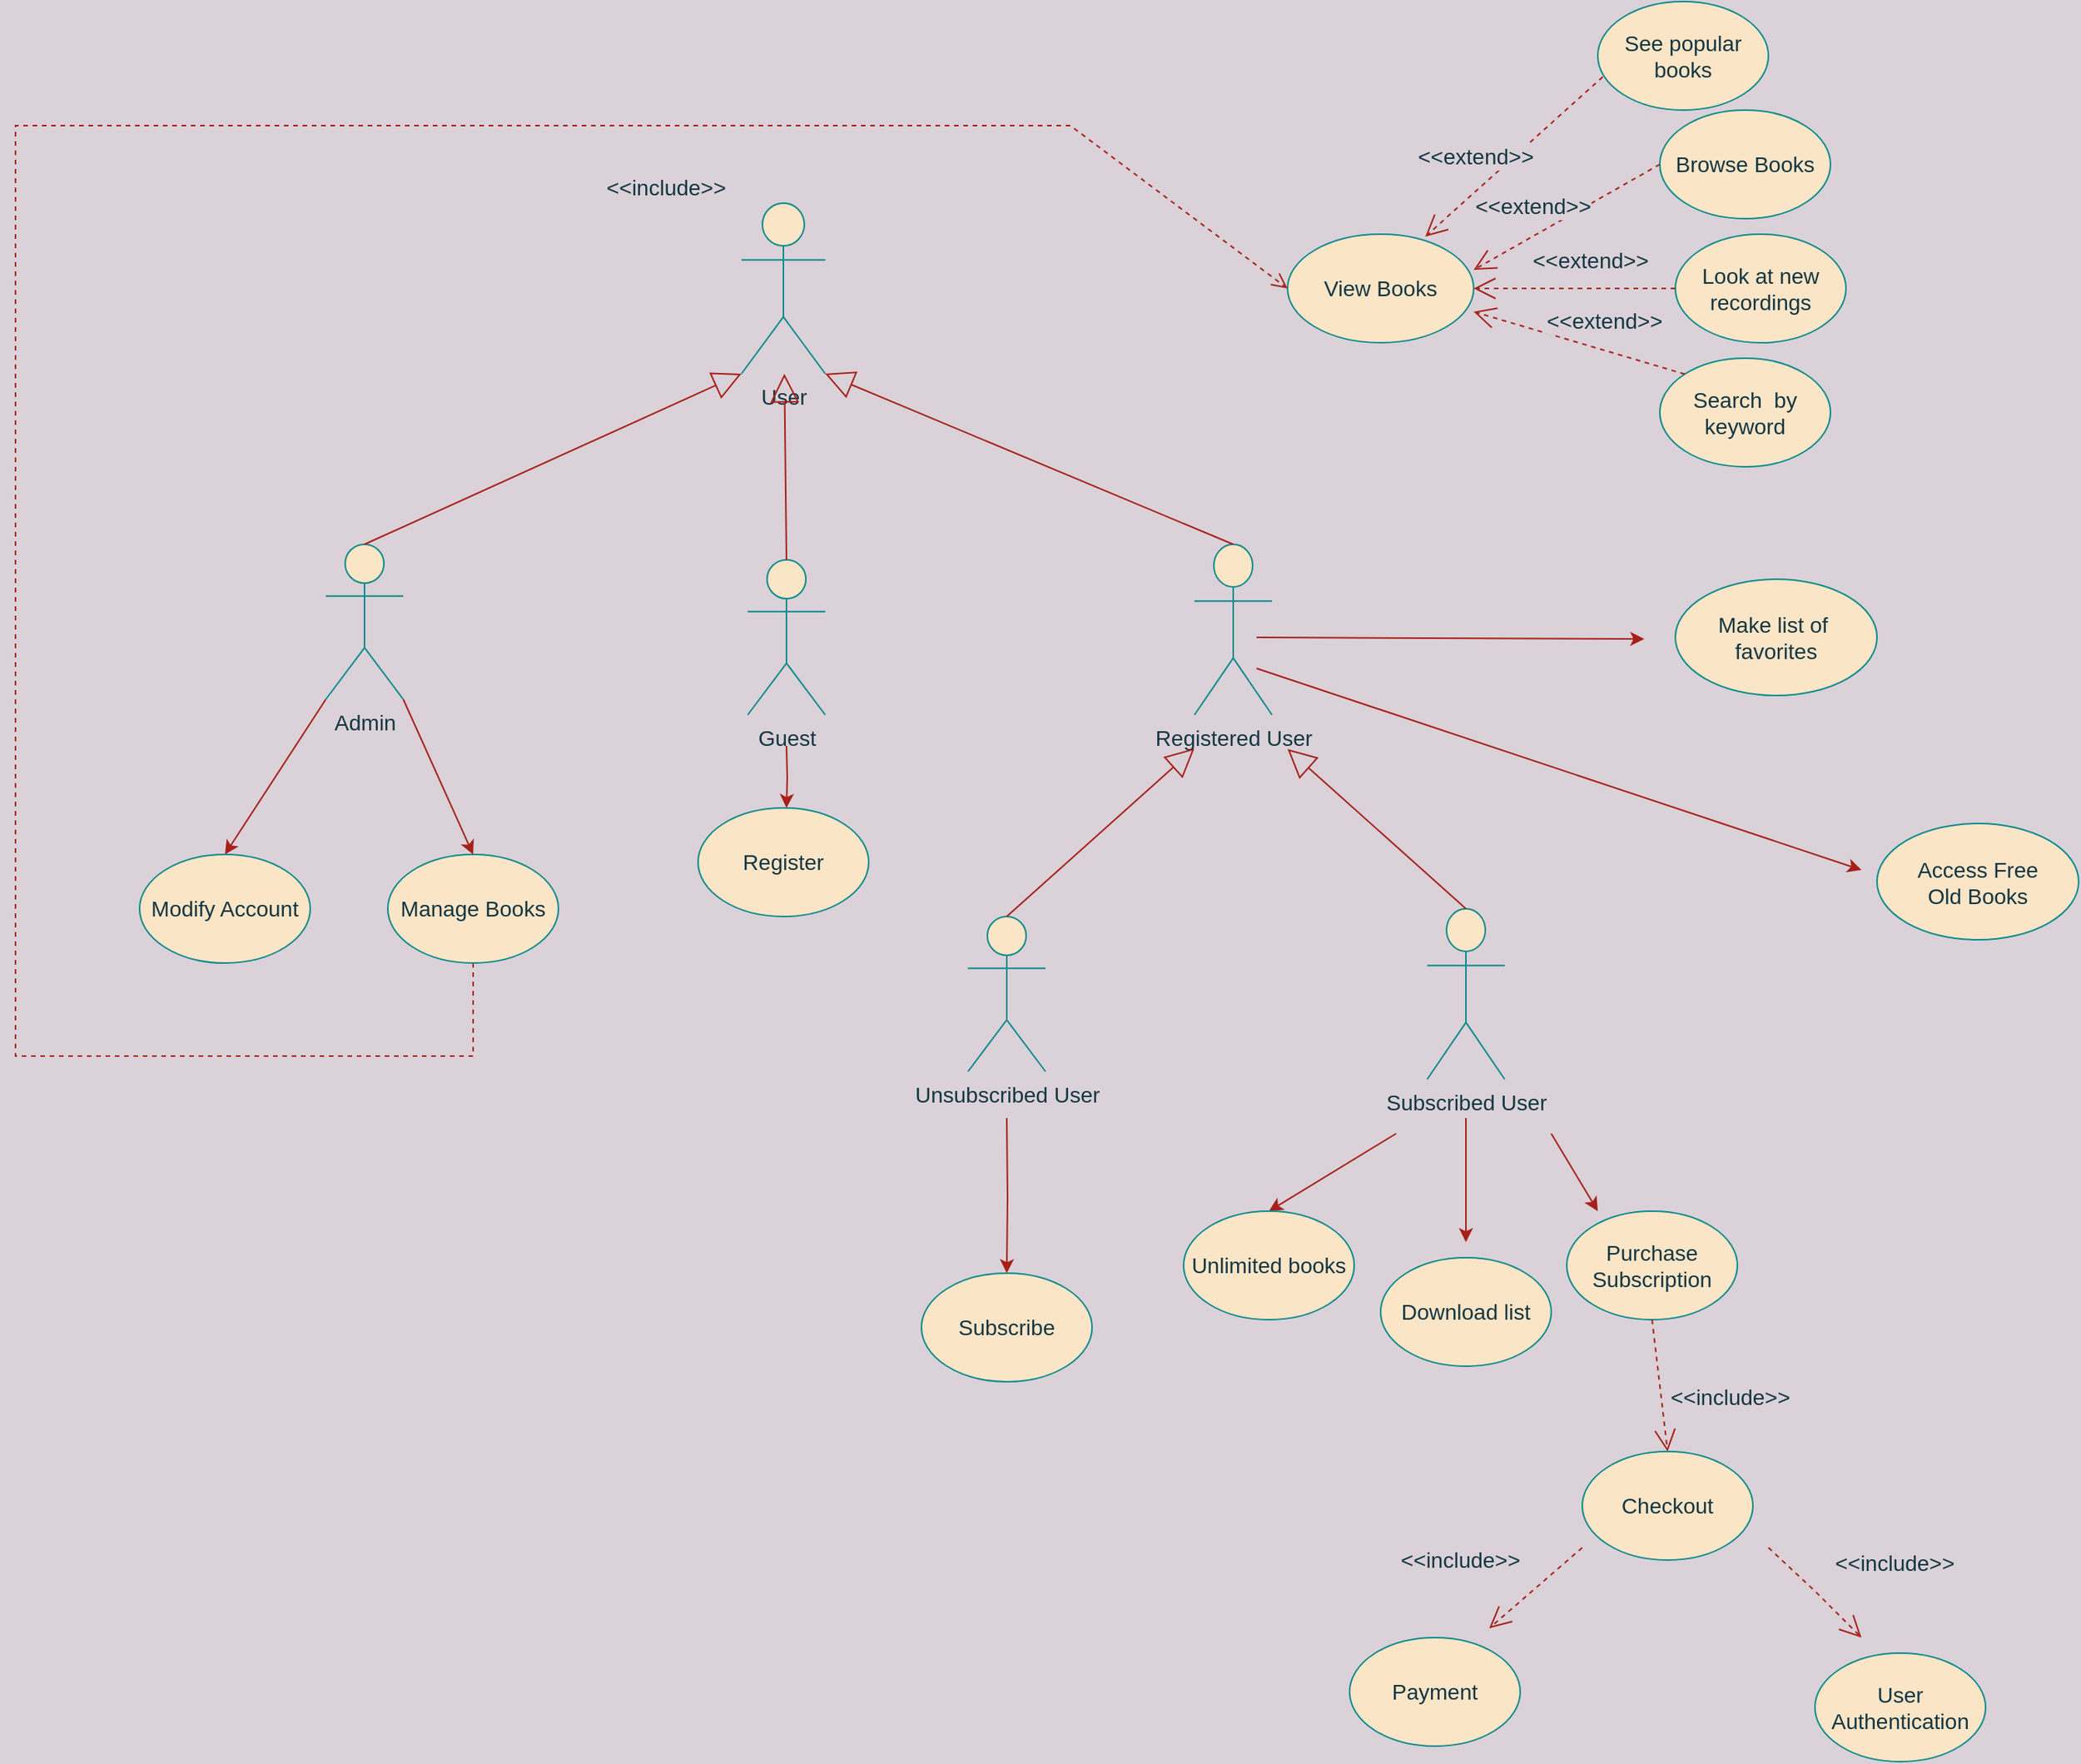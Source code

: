 <mxfile version="15.7.0" type="github">
  <diagram id="JqJulNWtkkzkui1iYJNZ" name="Page-1">
    <mxGraphModel dx="1242" dy="1853" grid="0" gridSize="10" guides="1" tooltips="1" connect="1" arrows="1" fold="1" page="0" pageScale="1" pageWidth="827" pageHeight="583" background="#DAD2D8" math="0" shadow="0">
      <root>
        <mxCell id="0" />
        <mxCell id="1" parent="0" />
        <mxCell id="_EjSreSWTz0akhGJ5G0a-1" value="User&lt;br style=&quot;font-size: 14px;&quot;&gt;" style="shape=umlActor;verticalLabelPosition=bottom;verticalAlign=top;html=1;outlineConnect=0;fontSize=14;labelBackgroundColor=none;fillColor=#FAE5C7;strokeColor=#0F8B8D;fontColor=#143642;" parent="1" vertex="1">
          <mxGeometry x="548" y="-830" width="54" height="110" as="geometry" />
        </mxCell>
        <mxCell id="_EjSreSWTz0akhGJ5G0a-54" style="edgeStyle=orthogonalEdgeStyle;rounded=0;orthogonalLoop=1;jettySize=auto;html=1;fontSize=14;labelBackgroundColor=#DAD2D8;strokeColor=#A8201A;fontColor=#143642;" parent="1" edge="1">
          <mxGeometry relative="1" as="geometry">
            <mxPoint x="577" y="-480" as="sourcePoint" />
            <mxPoint x="577" y="-440" as="targetPoint" />
          </mxGeometry>
        </mxCell>
        <mxCell id="_EjSreSWTz0akhGJ5G0a-7" value="Guest&lt;br style=&quot;font-size: 14px;&quot;&gt;" style="shape=umlActor;verticalLabelPosition=bottom;verticalAlign=top;html=1;outlineConnect=0;fontSize=14;fillColor=#FAE5C7;strokeColor=#0F8B8D;fontColor=#143642;" parent="1" vertex="1">
          <mxGeometry x="552" y="-600" width="50" height="100" as="geometry" />
        </mxCell>
        <mxCell id="_EjSreSWTz0akhGJ5G0a-10" value="Registered User" style="shape=umlActor;verticalLabelPosition=bottom;verticalAlign=top;html=1;outlineConnect=0;fontSize=14;fillColor=#FAE5C7;strokeColor=#0F8B8D;fontColor=#143642;" parent="1" vertex="1">
          <mxGeometry x="840" y="-610" width="50" height="110" as="geometry" />
        </mxCell>
        <mxCell id="_EjSreSWTz0akhGJ5G0a-18" value="" style="endArrow=block;endSize=16;endFill=0;html=1;rounded=0;exitX=0.5;exitY=0;exitDx=0;exitDy=0;exitPerimeter=0;fontSize=14;labelBackgroundColor=#DAD2D8;strokeColor=#A8201A;fontColor=#143642;" parent="1" source="_EjSreSWTz0akhGJ5G0a-7" target="_EjSreSWTz0akhGJ5G0a-1" edge="1">
          <mxGeometry width="160" relative="1" as="geometry">
            <mxPoint x="530" y="-690.5" as="sourcePoint" />
            <mxPoint x="700" y="-710" as="targetPoint" />
            <Array as="points" />
          </mxGeometry>
        </mxCell>
        <mxCell id="_EjSreSWTz0akhGJ5G0a-20" value="" style="endArrow=block;endSize=16;endFill=0;html=1;rounded=0;exitX=0.5;exitY=0;exitDx=0;exitDy=0;exitPerimeter=0;entryX=1;entryY=1;entryDx=0;entryDy=0;entryPerimeter=0;fontSize=14;labelBackgroundColor=#DAD2D8;strokeColor=#A8201A;fontColor=#143642;" parent="1" source="_EjSreSWTz0akhGJ5G0a-10" target="_EjSreSWTz0akhGJ5G0a-1" edge="1">
          <mxGeometry width="160" relative="1" as="geometry">
            <mxPoint x="790" y="-590" as="sourcePoint" />
            <mxPoint x="744" y="-710" as="targetPoint" />
            <Array as="points" />
          </mxGeometry>
        </mxCell>
        <mxCell id="_EjSreSWTz0akhGJ5G0a-56" style="edgeStyle=orthogonalEdgeStyle;rounded=0;orthogonalLoop=1;jettySize=auto;html=1;fontSize=14;labelBackgroundColor=#DAD2D8;strokeColor=#A8201A;fontColor=#143642;" parent="1" edge="1">
          <mxGeometry relative="1" as="geometry">
            <mxPoint x="1015" y="-240" as="sourcePoint" />
            <mxPoint x="1015" y="-160" as="targetPoint" />
          </mxGeometry>
        </mxCell>
        <mxCell id="_EjSreSWTz0akhGJ5G0a-22" value="Subscribed User&lt;br style=&quot;font-size: 14px;&quot;&gt;&amp;nbsp;" style="shape=umlActor;verticalLabelPosition=bottom;verticalAlign=top;html=1;fontSize=14;fillColor=#FAE5C7;strokeColor=#0F8B8D;fontColor=#143642;" parent="1" vertex="1">
          <mxGeometry x="990" y="-375" width="50" height="110" as="geometry" />
        </mxCell>
        <mxCell id="_EjSreSWTz0akhGJ5G0a-67" style="edgeStyle=orthogonalEdgeStyle;rounded=0;orthogonalLoop=1;jettySize=auto;html=1;entryX=0.5;entryY=0;entryDx=0;entryDy=0;fontSize=14;labelBackgroundColor=#DAD2D8;strokeColor=#A8201A;fontColor=#143642;" parent="1" target="_EjSreSWTz0akhGJ5G0a-61" edge="1">
          <mxGeometry relative="1" as="geometry">
            <mxPoint x="719" y="-150" as="targetPoint" />
            <mxPoint x="719" y="-240" as="sourcePoint" />
          </mxGeometry>
        </mxCell>
        <mxCell id="_EjSreSWTz0akhGJ5G0a-24" value="Unsubscribed User&lt;br style=&quot;font-size: 14px;&quot;&gt;" style="shape=umlActor;verticalLabelPosition=bottom;verticalAlign=top;html=1;fontSize=14;fillColor=#FAE5C7;strokeColor=#0F8B8D;fontColor=#143642;" parent="1" vertex="1">
          <mxGeometry x="694" y="-370" width="50" height="100" as="geometry" />
        </mxCell>
        <mxCell id="_EjSreSWTz0akhGJ5G0a-26" value="" style="endArrow=block;endSize=16;endFill=0;html=1;rounded=0;exitX=0.5;exitY=0;exitDx=0;exitDy=0;exitPerimeter=0;fontSize=14;labelBackgroundColor=#DAD2D8;strokeColor=#A8201A;fontColor=#143642;" parent="1" source="_EjSreSWTz0akhGJ5G0a-24" edge="1">
          <mxGeometry width="160" relative="1" as="geometry">
            <mxPoint x="750" y="-359.999" as="sourcePoint" />
            <mxPoint x="840" y="-478.42" as="targetPoint" />
            <Array as="points" />
          </mxGeometry>
        </mxCell>
        <mxCell id="_EjSreSWTz0akhGJ5G0a-27" value="" style="endArrow=block;endSize=16;endFill=0;html=1;rounded=0;exitX=0.5;exitY=0;exitDx=0;exitDy=0;exitPerimeter=0;fontSize=14;labelBackgroundColor=#DAD2D8;strokeColor=#A8201A;fontColor=#143642;" parent="1" source="_EjSreSWTz0akhGJ5G0a-22" edge="1">
          <mxGeometry width="160" relative="1" as="geometry">
            <mxPoint x="960" y="-359.999" as="sourcePoint" />
            <mxPoint x="900" y="-478" as="targetPoint" />
            <Array as="points" />
          </mxGeometry>
        </mxCell>
        <mxCell id="_EjSreSWTz0akhGJ5G0a-32" value="" style="endArrow=classic;html=1;rounded=0;entryX=0.5;entryY=0;entryDx=0;entryDy=0;exitX=0;exitY=1;exitDx=0;exitDy=0;exitPerimeter=0;fontSize=14;labelBackgroundColor=#DAD2D8;strokeColor=#A8201A;fontColor=#143642;" parent="1" source="QLCO7SmvpS3FhjPmcOOt-1" target="QLCO7SmvpS3FhjPmcOOt-4" edge="1">
          <mxGeometry width="50" height="50" relative="1" as="geometry">
            <mxPoint x="750" y="-775.5" as="sourcePoint" />
            <mxPoint x="890" y="-775" as="targetPoint" />
          </mxGeometry>
        </mxCell>
        <mxCell id="_EjSreSWTz0akhGJ5G0a-37" value="View Books" style="ellipse;whiteSpace=wrap;html=1;fontSize=14;fillColor=#FAE5C7;strokeColor=#0F8B8D;fontColor=#143642;" parent="1" vertex="1">
          <mxGeometry x="900" y="-810" width="120" height="70" as="geometry" />
        </mxCell>
        <mxCell id="_EjSreSWTz0akhGJ5G0a-38" value="&amp;lt;&amp;lt;extend&amp;gt;&amp;gt;" style="endArrow=open;endSize=12;dashed=1;html=1;rounded=0;entryX=0.74;entryY=0.023;entryDx=0;entryDy=0;entryPerimeter=0;exitX=0.029;exitY=0.694;exitDx=0;exitDy=0;exitPerimeter=0;fontSize=14;labelBackgroundColor=#DAD2D8;strokeColor=#A8201A;fontColor=#143642;" parent="1" source="_EjSreSWTz0akhGJ5G0a-41" target="_EjSreSWTz0akhGJ5G0a-37" edge="1">
          <mxGeometry x="0.231" y="-17" width="160" relative="1" as="geometry">
            <mxPoint x="1110" y="-860" as="sourcePoint" />
            <mxPoint x="1000" y="-820" as="targetPoint" />
            <mxPoint as="offset" />
          </mxGeometry>
        </mxCell>
        <mxCell id="_EjSreSWTz0akhGJ5G0a-41" value="See popular books" style="ellipse;whiteSpace=wrap;html=1;fontSize=14;fillColor=#FAE5C7;strokeColor=#0F8B8D;fontColor=#143642;" parent="1" vertex="1">
          <mxGeometry x="1100" y="-960" width="110" height="70" as="geometry" />
        </mxCell>
        <mxCell id="_EjSreSWTz0akhGJ5G0a-44" value="Browse Books" style="ellipse;whiteSpace=wrap;html=1;fontSize=14;fillColor=#FAE5C7;strokeColor=#0F8B8D;fontColor=#143642;" parent="1" vertex="1">
          <mxGeometry x="1140" y="-890" width="110" height="70" as="geometry" />
        </mxCell>
        <mxCell id="_EjSreSWTz0akhGJ5G0a-45" value="&amp;lt;&amp;lt;extend&amp;gt;&amp;gt;" style="endArrow=open;endSize=12;dashed=1;html=1;rounded=0;entryX=1;entryY=0.329;entryDx=0;entryDy=0;entryPerimeter=0;exitX=0;exitY=0.5;exitDx=0;exitDy=0;fontSize=14;labelBackgroundColor=#DAD2D8;strokeColor=#A8201A;fontColor=#143642;" parent="1" source="_EjSreSWTz0akhGJ5G0a-44" target="_EjSreSWTz0akhGJ5G0a-37" edge="1">
          <mxGeometry x="0.231" y="-17" width="160" relative="1" as="geometry">
            <mxPoint x="1144.39" y="-860" as="sourcePoint" />
            <mxPoint x="1010" y="-766.97" as="targetPoint" />
            <mxPoint as="offset" />
          </mxGeometry>
        </mxCell>
        <mxCell id="_EjSreSWTz0akhGJ5G0a-46" value="Look at new recordings" style="ellipse;whiteSpace=wrap;html=1;fontSize=14;fillColor=#FAE5C7;strokeColor=#0F8B8D;fontColor=#143642;" parent="1" vertex="1">
          <mxGeometry x="1150" y="-810" width="110" height="70" as="geometry" />
        </mxCell>
        <mxCell id="_EjSreSWTz0akhGJ5G0a-47" value="&amp;lt;&amp;lt;extend&amp;gt;&amp;gt;" style="endArrow=open;endSize=12;dashed=1;html=1;rounded=0;entryX=1;entryY=0.5;entryDx=0;entryDy=0;exitX=0;exitY=0.5;exitDx=0;exitDy=0;fontSize=14;labelBackgroundColor=#DAD2D8;strokeColor=#A8201A;fontColor=#143642;" parent="1" source="_EjSreSWTz0akhGJ5G0a-46" target="_EjSreSWTz0akhGJ5G0a-37" edge="1">
          <mxGeometry x="-0.154" y="-18" width="160" relative="1" as="geometry">
            <mxPoint x="1140" y="-770" as="sourcePoint" />
            <mxPoint x="1020" y="-701.97" as="targetPoint" />
            <mxPoint as="offset" />
          </mxGeometry>
        </mxCell>
        <mxCell id="_EjSreSWTz0akhGJ5G0a-48" style="edgeStyle=orthogonalEdgeStyle;rounded=0;orthogonalLoop=1;jettySize=auto;html=1;exitX=0.5;exitY=1;exitDx=0;exitDy=0;fontSize=14;labelBackgroundColor=#DAD2D8;strokeColor=#A8201A;fontColor=#143642;" parent="1" source="_EjSreSWTz0akhGJ5G0a-46" target="_EjSreSWTz0akhGJ5G0a-46" edge="1">
          <mxGeometry relative="1" as="geometry" />
        </mxCell>
        <mxCell id="_EjSreSWTz0akhGJ5G0a-49" value="Search&amp;nbsp; by keyword" style="ellipse;whiteSpace=wrap;html=1;fontSize=14;fillColor=#FAE5C7;strokeColor=#0F8B8D;fontColor=#143642;" parent="1" vertex="1">
          <mxGeometry x="1140" y="-730" width="110" height="70" as="geometry" />
        </mxCell>
        <mxCell id="_EjSreSWTz0akhGJ5G0a-50" value="&amp;lt;&amp;lt;extend&amp;gt;&amp;gt;" style="endArrow=open;endSize=12;dashed=1;html=1;rounded=0;exitX=0;exitY=0;exitDx=0;exitDy=0;fontSize=14;labelBackgroundColor=#DAD2D8;strokeColor=#A8201A;fontColor=#143642;" parent="1" source="_EjSreSWTz0akhGJ5G0a-49" edge="1">
          <mxGeometry x="-0.154" y="-18" width="160" relative="1" as="geometry">
            <mxPoint x="1140" y="-750" as="sourcePoint" />
            <mxPoint x="1020" y="-760" as="targetPoint" />
            <mxPoint as="offset" />
          </mxGeometry>
        </mxCell>
        <mxCell id="_EjSreSWTz0akhGJ5G0a-51" value="Register" style="ellipse;whiteSpace=wrap;html=1;fontSize=14;fillColor=#FAE5C7;strokeColor=#0F8B8D;fontColor=#143642;" parent="1" vertex="1">
          <mxGeometry x="520" y="-440" width="110" height="70" as="geometry" />
        </mxCell>
        <mxCell id="_EjSreSWTz0akhGJ5G0a-55" value="Download list" style="ellipse;whiteSpace=wrap;html=1;fontSize=14;fillColor=#FAE5C7;strokeColor=#0F8B8D;fontColor=#143642;" parent="1" vertex="1">
          <mxGeometry x="960" y="-150" width="110" height="70" as="geometry" />
        </mxCell>
        <mxCell id="_EjSreSWTz0akhGJ5G0a-57" value="" style="endArrow=classic;html=1;rounded=0;fontSize=14;labelBackgroundColor=#DAD2D8;strokeColor=#A8201A;fontColor=#143642;" parent="1" edge="1">
          <mxGeometry width="50" height="50" relative="1" as="geometry">
            <mxPoint x="880" y="-550" as="sourcePoint" />
            <mxPoint x="1130" y="-549" as="targetPoint" />
          </mxGeometry>
        </mxCell>
        <mxCell id="_EjSreSWTz0akhGJ5G0a-58" value="Make list of&amp;nbsp;&lt;br&gt;favorites" style="ellipse;whiteSpace=wrap;html=1;fontSize=14;fillColor=#FAE5C7;strokeColor=#0F8B8D;fontColor=#143642;" parent="1" vertex="1">
          <mxGeometry x="1150" y="-587.5" width="130" height="75" as="geometry" />
        </mxCell>
        <mxCell id="_EjSreSWTz0akhGJ5G0a-61" value="Subscribe" style="ellipse;whiteSpace=wrap;html=1;fontSize=14;fillColor=#FAE5C7;strokeColor=#0F8B8D;fontColor=#143642;" parent="1" vertex="1">
          <mxGeometry x="664" y="-140" width="110" height="70" as="geometry" />
        </mxCell>
        <mxCell id="_EjSreSWTz0akhGJ5G0a-78" value="&lt;font style=&quot;font-size: 14px;&quot;&gt;Purchase&lt;br style=&quot;font-size: 14px;&quot;&gt;Subscription&lt;/font&gt;" style="ellipse;whiteSpace=wrap;html=1;fontSize=14;fillColor=#FAE5C7;strokeColor=#0F8B8D;fontColor=#143642;" parent="1" vertex="1">
          <mxGeometry x="1080" y="-180" width="110" height="70" as="geometry" />
        </mxCell>
        <mxCell id="_EjSreSWTz0akhGJ5G0a-80" value="" style="endArrow=classic;html=1;rounded=0;fontSize=14;labelBackgroundColor=#DAD2D8;strokeColor=#A8201A;fontColor=#143642;" parent="1" edge="1">
          <mxGeometry width="50" height="50" relative="1" as="geometry">
            <mxPoint x="1070" y="-230" as="sourcePoint" />
            <mxPoint x="1100" y="-180" as="targetPoint" />
          </mxGeometry>
        </mxCell>
        <mxCell id="_EjSreSWTz0akhGJ5G0a-81" value="" style="endArrow=classic;html=1;rounded=0;fontSize=14;labelBackgroundColor=#DAD2D8;strokeColor=#A8201A;fontColor=#143642;entryX=0.5;entryY=0;entryDx=0;entryDy=0;" parent="1" target="_EjSreSWTz0akhGJ5G0a-82" edge="1">
          <mxGeometry width="50" height="50" relative="1" as="geometry">
            <mxPoint x="970" y="-230" as="sourcePoint" />
            <mxPoint x="910" y="-190" as="targetPoint" />
          </mxGeometry>
        </mxCell>
        <mxCell id="_EjSreSWTz0akhGJ5G0a-82" value="Unlimited books" style="ellipse;whiteSpace=wrap;html=1;fontSize=14;fillColor=#FAE5C7;strokeColor=#0F8B8D;fontColor=#143642;" parent="1" vertex="1">
          <mxGeometry x="833" y="-180" width="110" height="70" as="geometry" />
        </mxCell>
        <mxCell id="_EjSreSWTz0akhGJ5G0a-96" value="" style="endArrow=open;endSize=12;dashed=1;html=1;rounded=0;fontSize=14;exitX=0.5;exitY=1;exitDx=0;exitDy=0;entryX=0.5;entryY=0;entryDx=0;entryDy=0;labelBackgroundColor=#DAD2D8;strokeColor=#A8201A;fontColor=#143642;" parent="1" source="_EjSreSWTz0akhGJ5G0a-78" target="_EjSreSWTz0akhGJ5G0a-98" edge="1">
          <mxGeometry width="160" relative="1" as="geometry">
            <mxPoint x="1140" y="-40" as="sourcePoint" />
            <mxPoint x="1170" y="50" as="targetPoint" />
          </mxGeometry>
        </mxCell>
        <mxCell id="_EjSreSWTz0akhGJ5G0a-97" value="&amp;lt;&amp;lt;include&amp;gt;&amp;gt;" style="text;html=1;align=center;verticalAlign=middle;resizable=0;points=[];autosize=1;strokeColor=none;fillColor=none;fontSize=14;fontColor=#143642;" parent="1" vertex="1">
          <mxGeometry x="1140" y="-70" width="90" height="20" as="geometry" />
        </mxCell>
        <mxCell id="_EjSreSWTz0akhGJ5G0a-98" value="&lt;font style=&quot;font-size: 14px;&quot;&gt;Checkout&lt;/font&gt;" style="ellipse;whiteSpace=wrap;html=1;fontSize=14;fillColor=#FAE5C7;strokeColor=#0F8B8D;fontColor=#143642;" parent="1" vertex="1">
          <mxGeometry x="1090" y="-25" width="110" height="70" as="geometry" />
        </mxCell>
        <mxCell id="_EjSreSWTz0akhGJ5G0a-102" value="" style="endArrow=open;endSize=12;dashed=1;html=1;rounded=0;fontSize=14;labelBackgroundColor=#DAD2D8;strokeColor=#A8201A;fontColor=#143642;" parent="1" edge="1">
          <mxGeometry width="160" relative="1" as="geometry">
            <mxPoint x="1210" y="37" as="sourcePoint" />
            <mxPoint x="1270" y="95" as="targetPoint" />
            <Array as="points">
              <mxPoint x="1240" y="65" />
            </Array>
          </mxGeometry>
        </mxCell>
        <mxCell id="_EjSreSWTz0akhGJ5G0a-115" value="&amp;lt;&amp;lt;include&amp;gt;&amp;gt;" style="edgeLabel;html=1;align=center;verticalAlign=middle;resizable=0;points=[];fontSize=14;labelBackgroundColor=#DAD2D8;fontColor=#143642;" parent="_EjSreSWTz0akhGJ5G0a-102" vertex="1" connectable="0">
          <mxGeometry x="-0.582" y="-3" relative="1" as="geometry">
            <mxPoint x="70" y="-4" as="offset" />
          </mxGeometry>
        </mxCell>
        <mxCell id="_EjSreSWTz0akhGJ5G0a-103" value="" style="endArrow=open;endSize=12;dashed=1;html=1;rounded=0;fontSize=14;labelBackgroundColor=#DAD2D8;strokeColor=#A8201A;fontColor=#143642;" parent="1" edge="1">
          <mxGeometry width="160" relative="1" as="geometry">
            <mxPoint x="1090" y="37" as="sourcePoint" />
            <mxPoint x="1030" y="89" as="targetPoint" />
          </mxGeometry>
        </mxCell>
        <mxCell id="_EjSreSWTz0akhGJ5G0a-109" value="&amp;lt;&amp;lt;include&amp;gt;&amp;gt;" style="edgeLabel;html=1;align=center;verticalAlign=middle;resizable=0;points=[];fontSize=14;labelBackgroundColor=#DAD2D8;fontColor=#143642;" parent="_EjSreSWTz0akhGJ5G0a-103" vertex="1" connectable="0">
          <mxGeometry x="-0.437" y="2" relative="1" as="geometry">
            <mxPoint x="-64" y="-8" as="offset" />
          </mxGeometry>
        </mxCell>
        <mxCell id="_EjSreSWTz0akhGJ5G0a-113" value="User Authentication" style="ellipse;whiteSpace=wrap;html=1;fontSize=14;fillColor=#FAE5C7;strokeColor=#0F8B8D;fontColor=#143642;" parent="1" vertex="1">
          <mxGeometry x="1240" y="105" width="110" height="70" as="geometry" />
        </mxCell>
        <mxCell id="_EjSreSWTz0akhGJ5G0a-114" value="Payment" style="ellipse;whiteSpace=wrap;html=1;fontSize=14;fillColor=#FAE5C7;strokeColor=#0F8B8D;fontColor=#143642;" parent="1" vertex="1">
          <mxGeometry x="940" y="95" width="110" height="70" as="geometry" />
        </mxCell>
        <mxCell id="_EjSreSWTz0akhGJ5G0a-117" value="&amp;lt;&amp;lt;include&amp;gt;&amp;gt;" style="html=1;verticalAlign=bottom;endArrow=open;dashed=1;endSize=8;rounded=0;fontSize=14;exitX=0.5;exitY=1;exitDx=0;exitDy=0;entryX=0;entryY=0.5;entryDx=0;entryDy=0;labelBackgroundColor=#DAD2D8;strokeColor=#A8201A;fontColor=#143642;" parent="1" source="QLCO7SmvpS3FhjPmcOOt-3" target="_EjSreSWTz0akhGJ5G0a-37" edge="1">
          <mxGeometry x="0.518" y="-51" relative="1" as="geometry">
            <mxPoint x="1130" y="-180" as="sourcePoint" />
            <mxPoint x="830" y="-880" as="targetPoint" />
            <mxPoint as="offset" />
            <Array as="points">
              <mxPoint x="375" y="-280" />
              <mxPoint x="80" y="-280" />
              <mxPoint x="80" y="-880" />
              <mxPoint x="760" y="-880" />
            </Array>
          </mxGeometry>
        </mxCell>
        <mxCell id="_EjSreSWTz0akhGJ5G0a-119" value="" style="endArrow=classic;html=1;rounded=0;fontSize=14;labelBackgroundColor=#DAD2D8;strokeColor=#A8201A;fontColor=#143642;" parent="1" edge="1">
          <mxGeometry width="50" height="50" relative="1" as="geometry">
            <mxPoint x="880" y="-530" as="sourcePoint" />
            <mxPoint x="1270" y="-400" as="targetPoint" />
          </mxGeometry>
        </mxCell>
        <mxCell id="_EjSreSWTz0akhGJ5G0a-120" value="&lt;font style=&quot;font-size: 14px&quot;&gt;Access Free&lt;br&gt;Old Books&lt;/font&gt;" style="ellipse;whiteSpace=wrap;html=1;fillColor=#FAE5C7;strokeColor=#0F8B8D;fontColor=#143642;" parent="1" vertex="1">
          <mxGeometry x="1280" y="-430" width="130" height="75" as="geometry" />
        </mxCell>
        <mxCell id="QLCO7SmvpS3FhjPmcOOt-1" value="Admin" style="shape=umlActor;verticalLabelPosition=bottom;verticalAlign=top;html=1;outlineConnect=0;fontSize=14;fillColor=#FAE5C7;strokeColor=#0F8B8D;fontColor=#143642;" parent="1" vertex="1">
          <mxGeometry x="280" y="-610" width="50" height="100" as="geometry" />
        </mxCell>
        <mxCell id="QLCO7SmvpS3FhjPmcOOt-2" value="" style="endArrow=block;endSize=16;endFill=0;html=1;rounded=0;exitX=0.5;exitY=0;exitDx=0;exitDy=0;exitPerimeter=0;entryX=0;entryY=1;entryDx=0;entryDy=0;entryPerimeter=0;fontSize=14;labelBackgroundColor=#DAD2D8;strokeColor=#A8201A;fontColor=#143642;" parent="1" source="QLCO7SmvpS3FhjPmcOOt-1" target="_EjSreSWTz0akhGJ5G0a-1" edge="1">
          <mxGeometry width="160" relative="1" as="geometry">
            <mxPoint x="587" y="-590" as="sourcePoint" />
            <mxPoint x="585.629" y="-710" as="targetPoint" />
            <Array as="points" />
          </mxGeometry>
        </mxCell>
        <mxCell id="QLCO7SmvpS3FhjPmcOOt-3" value="Manage Books" style="ellipse;whiteSpace=wrap;html=1;fontSize=14;fillColor=#FAE5C7;strokeColor=#0F8B8D;fontColor=#143642;" parent="1" vertex="1">
          <mxGeometry x="320" y="-410" width="110" height="70" as="geometry" />
        </mxCell>
        <mxCell id="QLCO7SmvpS3FhjPmcOOt-4" value="&lt;font style=&quot;font-size: 14px&quot;&gt;Modify Account&lt;/font&gt;" style="ellipse;whiteSpace=wrap;html=1;fillColor=#FAE5C7;strokeColor=#0F8B8D;fontColor=#143642;" parent="1" vertex="1">
          <mxGeometry x="160" y="-410" width="110" height="70" as="geometry" />
        </mxCell>
        <mxCell id="QLCO7SmvpS3FhjPmcOOt-9" value="" style="endArrow=classic;html=1;rounded=0;exitX=1;exitY=1;exitDx=0;exitDy=0;exitPerimeter=0;entryX=0.5;entryY=0;entryDx=0;entryDy=0;fontSize=14;labelBackgroundColor=#DAD2D8;strokeColor=#A8201A;fontColor=#143642;" parent="1" source="QLCO7SmvpS3FhjPmcOOt-1" target="QLCO7SmvpS3FhjPmcOOt-3" edge="1">
          <mxGeometry width="50" height="50" relative="1" as="geometry">
            <mxPoint x="290" y="-500" as="sourcePoint" />
            <mxPoint x="195" y="-400" as="targetPoint" />
          </mxGeometry>
        </mxCell>
      </root>
    </mxGraphModel>
  </diagram>
</mxfile>
